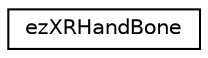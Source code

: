 digraph "Graphical Class Hierarchy"
{
 // LATEX_PDF_SIZE
  edge [fontname="Helvetica",fontsize="10",labelfontname="Helvetica",labelfontsize="10"];
  node [fontname="Helvetica",fontsize="10",shape=record];
  rankdir="LR";
  Node0 [label="ezXRHandBone",height=0.2,width=0.4,color="black", fillcolor="white", style="filled",URL="$df/df6/structez_x_r_hand_bone.htm",tooltip=" "];
}
